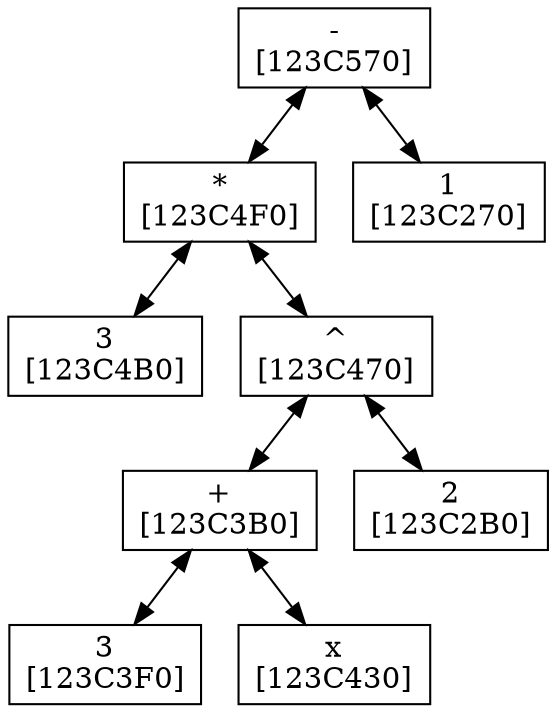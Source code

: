 digraph Tree
{
	node[shape = polygon]; edge[dir=both];
	"-
[123C570]"->"*
[123C4F0]"
	"*
[123C4F0]"->"3
[123C4B0]"
	"*
[123C4F0]"->"^
[123C470]"
	"^
[123C470]"->"+
[123C3B0]"
	"+
[123C3B0]"->"3
[123C3F0]"
	"+
[123C3B0]"->"x
[123C430]"
	"^
[123C470]"->"2
[123C2B0]"
	"-
[123C570]"->"1
[123C270]"
}